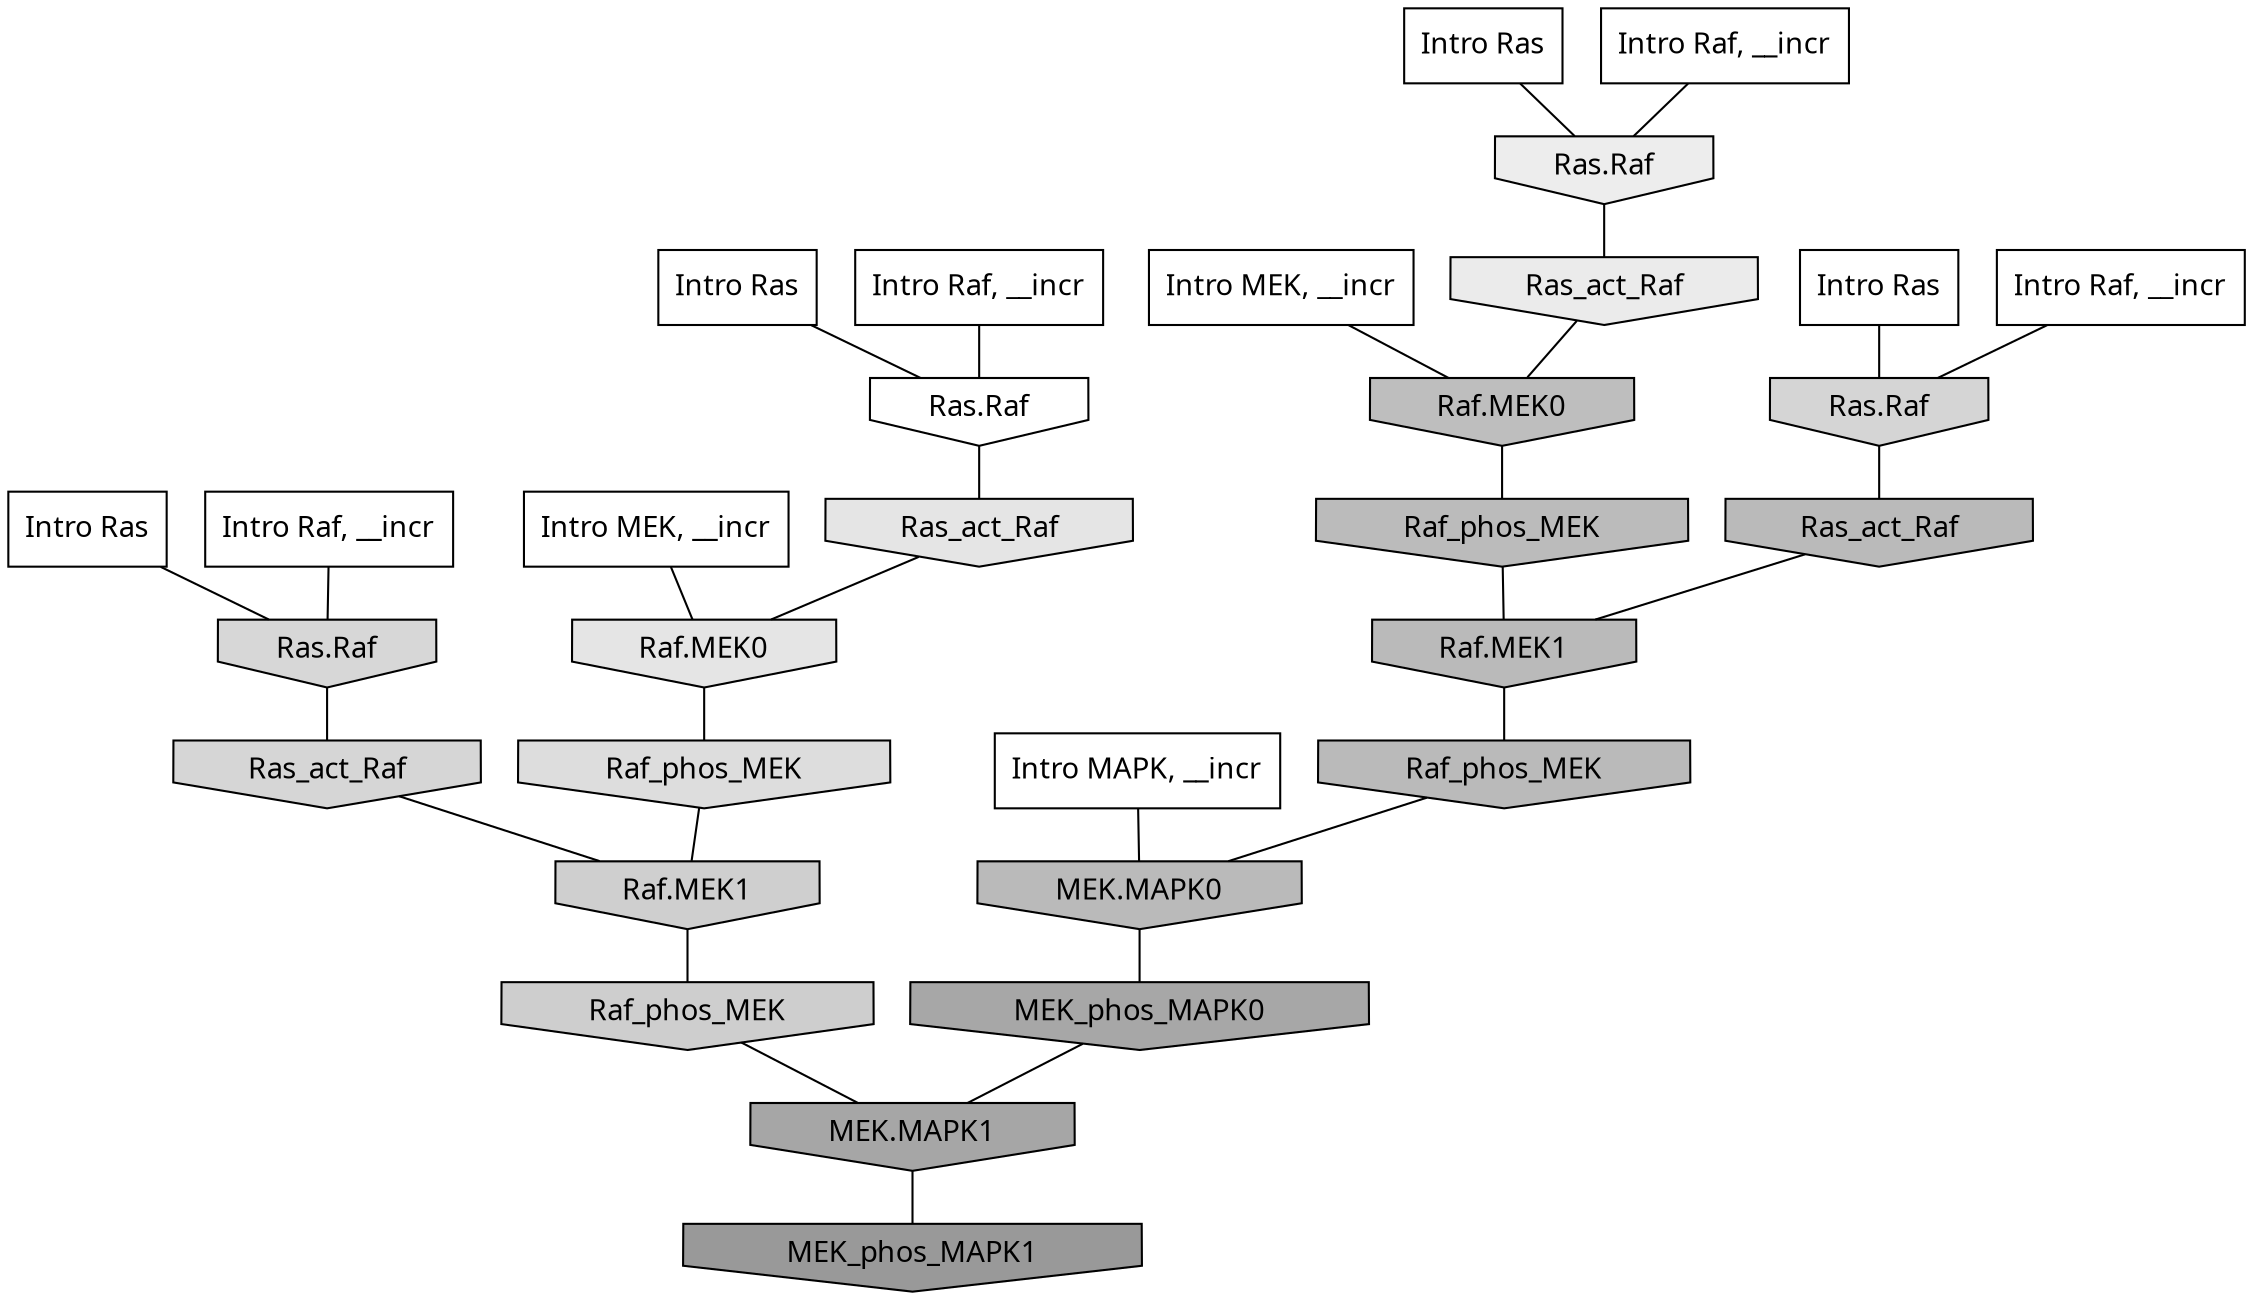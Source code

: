 digraph G{
  rankdir="TB";
  ranksep=0.30;
  node [fontname="CMU Serif"];
  edge [fontname="CMU Serif"];
  
  32 [label="Intro Ras", shape=rectangle, style=filled, fillcolor="0.000 0.000 1.000"]
  
  37 [label="Intro Ras", shape=rectangle, style=filled, fillcolor="0.000 0.000 1.000"]
  
  66 [label="Intro Ras", shape=rectangle, style=filled, fillcolor="0.000 0.000 1.000"]
  
  89 [label="Intro Ras", shape=rectangle, style=filled, fillcolor="0.000 0.000 1.000"]
  
  254 [label="Intro Raf, __incr", shape=rectangle, style=filled, fillcolor="0.000 0.000 1.000"]
  
  429 [label="Intro Raf, __incr", shape=rectangle, style=filled, fillcolor="0.000 0.000 1.000"]
  
  794 [label="Intro Raf, __incr", shape=rectangle, style=filled, fillcolor="0.000 0.000 1.000"]
  
  951 [label="Intro Raf, __incr", shape=rectangle, style=filled, fillcolor="0.000 0.000 1.000"]
  
  1327 [label="Intro MEK, __incr", shape=rectangle, style=filled, fillcolor="0.000 0.000 1.000"]
  
  2042 [label="Intro MEK, __incr", shape=rectangle, style=filled, fillcolor="0.000 0.000 1.000"]
  
  2504 [label="Intro MAPK, __incr", shape=rectangle, style=filled, fillcolor="0.000 0.000 1.000"]
  
  3239 [label="Ras.Raf", shape=invhouse, style=filled, fillcolor="0.000 0.000 1.000"]
  
  4122 [label="Ras.Raf", shape=invhouse, style=filled, fillcolor="0.000 0.000 0.928"]
  
  4246 [label="Ras_act_Raf", shape=invhouse, style=filled, fillcolor="0.000 0.000 0.920"]
  
  4662 [label="Ras_act_Raf", shape=invhouse, style=filled, fillcolor="0.000 0.000 0.895"]
  
  4669 [label="Raf.MEK0", shape=invhouse, style=filled, fillcolor="0.000 0.000 0.895"]
  
  5242 [label="Raf_phos_MEK", shape=invhouse, style=filled, fillcolor="0.000 0.000 0.864"]
  
  5709 [label="Ras.Raf", shape=invhouse, style=filled, fillcolor="0.000 0.000 0.841"]
  
  5777 [label="Ras_act_Raf", shape=invhouse, style=filled, fillcolor="0.000 0.000 0.838"]
  
  5890 [label="Ras.Raf", shape=invhouse, style=filled, fillcolor="0.000 0.000 0.833"]
  
  6463 [label="Raf.MEK1", shape=invhouse, style=filled, fillcolor="0.000 0.000 0.809"]
  
  6506 [label="Raf_phos_MEK", shape=invhouse, style=filled, fillcolor="0.000 0.000 0.808"]
  
  8689 [label="Raf.MEK0", shape=invhouse, style=filled, fillcolor="0.000 0.000 0.746"]
  
  9280 [label="Raf_phos_MEK", shape=invhouse, style=filled, fillcolor="0.000 0.000 0.731"]
  
  9401 [label="Ras_act_Raf", shape=invhouse, style=filled, fillcolor="0.000 0.000 0.728"]
  
  9414 [label="Raf.MEK1", shape=invhouse, style=filled, fillcolor="0.000 0.000 0.728"]
  
  9420 [label="Raf_phos_MEK", shape=invhouse, style=filled, fillcolor="0.000 0.000 0.728"]
  
  9422 [label="MEK.MAPK0", shape=invhouse, style=filled, fillcolor="0.000 0.000 0.728"]
  
  14286 [label="MEK_phos_MAPK0", shape=invhouse, style=filled, fillcolor="0.000 0.000 0.653"]
  
  14358 [label="MEK.MAPK1", shape=invhouse, style=filled, fillcolor="0.000 0.000 0.652"]
  
  17240 [label="MEK_phos_MAPK1", shape=invhouse, style=filled, fillcolor="0.000 0.000 0.600"]
  
  
  14358 -> 17240 [dir=none, color="0.000 0.000 0.000"] 
  14286 -> 14358 [dir=none, color="0.000 0.000 0.000"] 
  9422 -> 14286 [dir=none, color="0.000 0.000 0.000"] 
  9420 -> 9422 [dir=none, color="0.000 0.000 0.000"] 
  9414 -> 9420 [dir=none, color="0.000 0.000 0.000"] 
  9401 -> 9414 [dir=none, color="0.000 0.000 0.000"] 
  9280 -> 9414 [dir=none, color="0.000 0.000 0.000"] 
  8689 -> 9280 [dir=none, color="0.000 0.000 0.000"] 
  6506 -> 14358 [dir=none, color="0.000 0.000 0.000"] 
  6463 -> 6506 [dir=none, color="0.000 0.000 0.000"] 
  5890 -> 9401 [dir=none, color="0.000 0.000 0.000"] 
  5777 -> 6463 [dir=none, color="0.000 0.000 0.000"] 
  5709 -> 5777 [dir=none, color="0.000 0.000 0.000"] 
  5242 -> 6463 [dir=none, color="0.000 0.000 0.000"] 
  4669 -> 5242 [dir=none, color="0.000 0.000 0.000"] 
  4662 -> 4669 [dir=none, color="0.000 0.000 0.000"] 
  4246 -> 8689 [dir=none, color="0.000 0.000 0.000"] 
  4122 -> 4246 [dir=none, color="0.000 0.000 0.000"] 
  3239 -> 4662 [dir=none, color="0.000 0.000 0.000"] 
  2504 -> 9422 [dir=none, color="0.000 0.000 0.000"] 
  2042 -> 8689 [dir=none, color="0.000 0.000 0.000"] 
  1327 -> 4669 [dir=none, color="0.000 0.000 0.000"] 
  951 -> 5709 [dir=none, color="0.000 0.000 0.000"] 
  794 -> 5890 [dir=none, color="0.000 0.000 0.000"] 
  429 -> 4122 [dir=none, color="0.000 0.000 0.000"] 
  254 -> 3239 [dir=none, color="0.000 0.000 0.000"] 
  89 -> 5890 [dir=none, color="0.000 0.000 0.000"] 
  66 -> 3239 [dir=none, color="0.000 0.000 0.000"] 
  37 -> 4122 [dir=none, color="0.000 0.000 0.000"] 
  32 -> 5709 [dir=none, color="0.000 0.000 0.000"] 
  
  }
